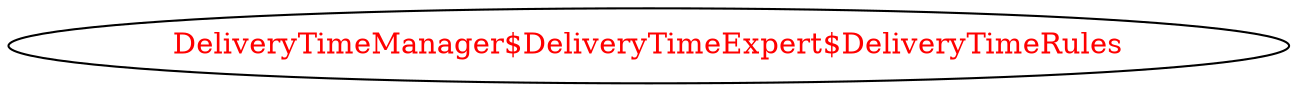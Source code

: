 digraph dependencyGraph {
 concentrate=true;
 ranksep="2.0";
 rankdir="LR"; 
 splines="ortho";
"DeliveryTimeManager$DeliveryTimeExpert$DeliveryTimeRules" [fontcolor="red"];
}